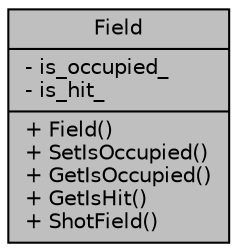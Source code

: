 digraph "Field"
{
  edge [fontname="Helvetica",fontsize="10",labelfontname="Helvetica",labelfontsize="10"];
  node [fontname="Helvetica",fontsize="10",shape=record];
  Node1 [label="{Field\n|- is_occupied_\l- is_hit_\l|+ Field()\l+ SetIsOccupied()\l+ GetIsOccupied()\l+ GetIsHit()\l+ ShotField()\l}",height=0.2,width=0.4,color="black", fillcolor="grey75", style="filled", fontcolor="black"];
}

